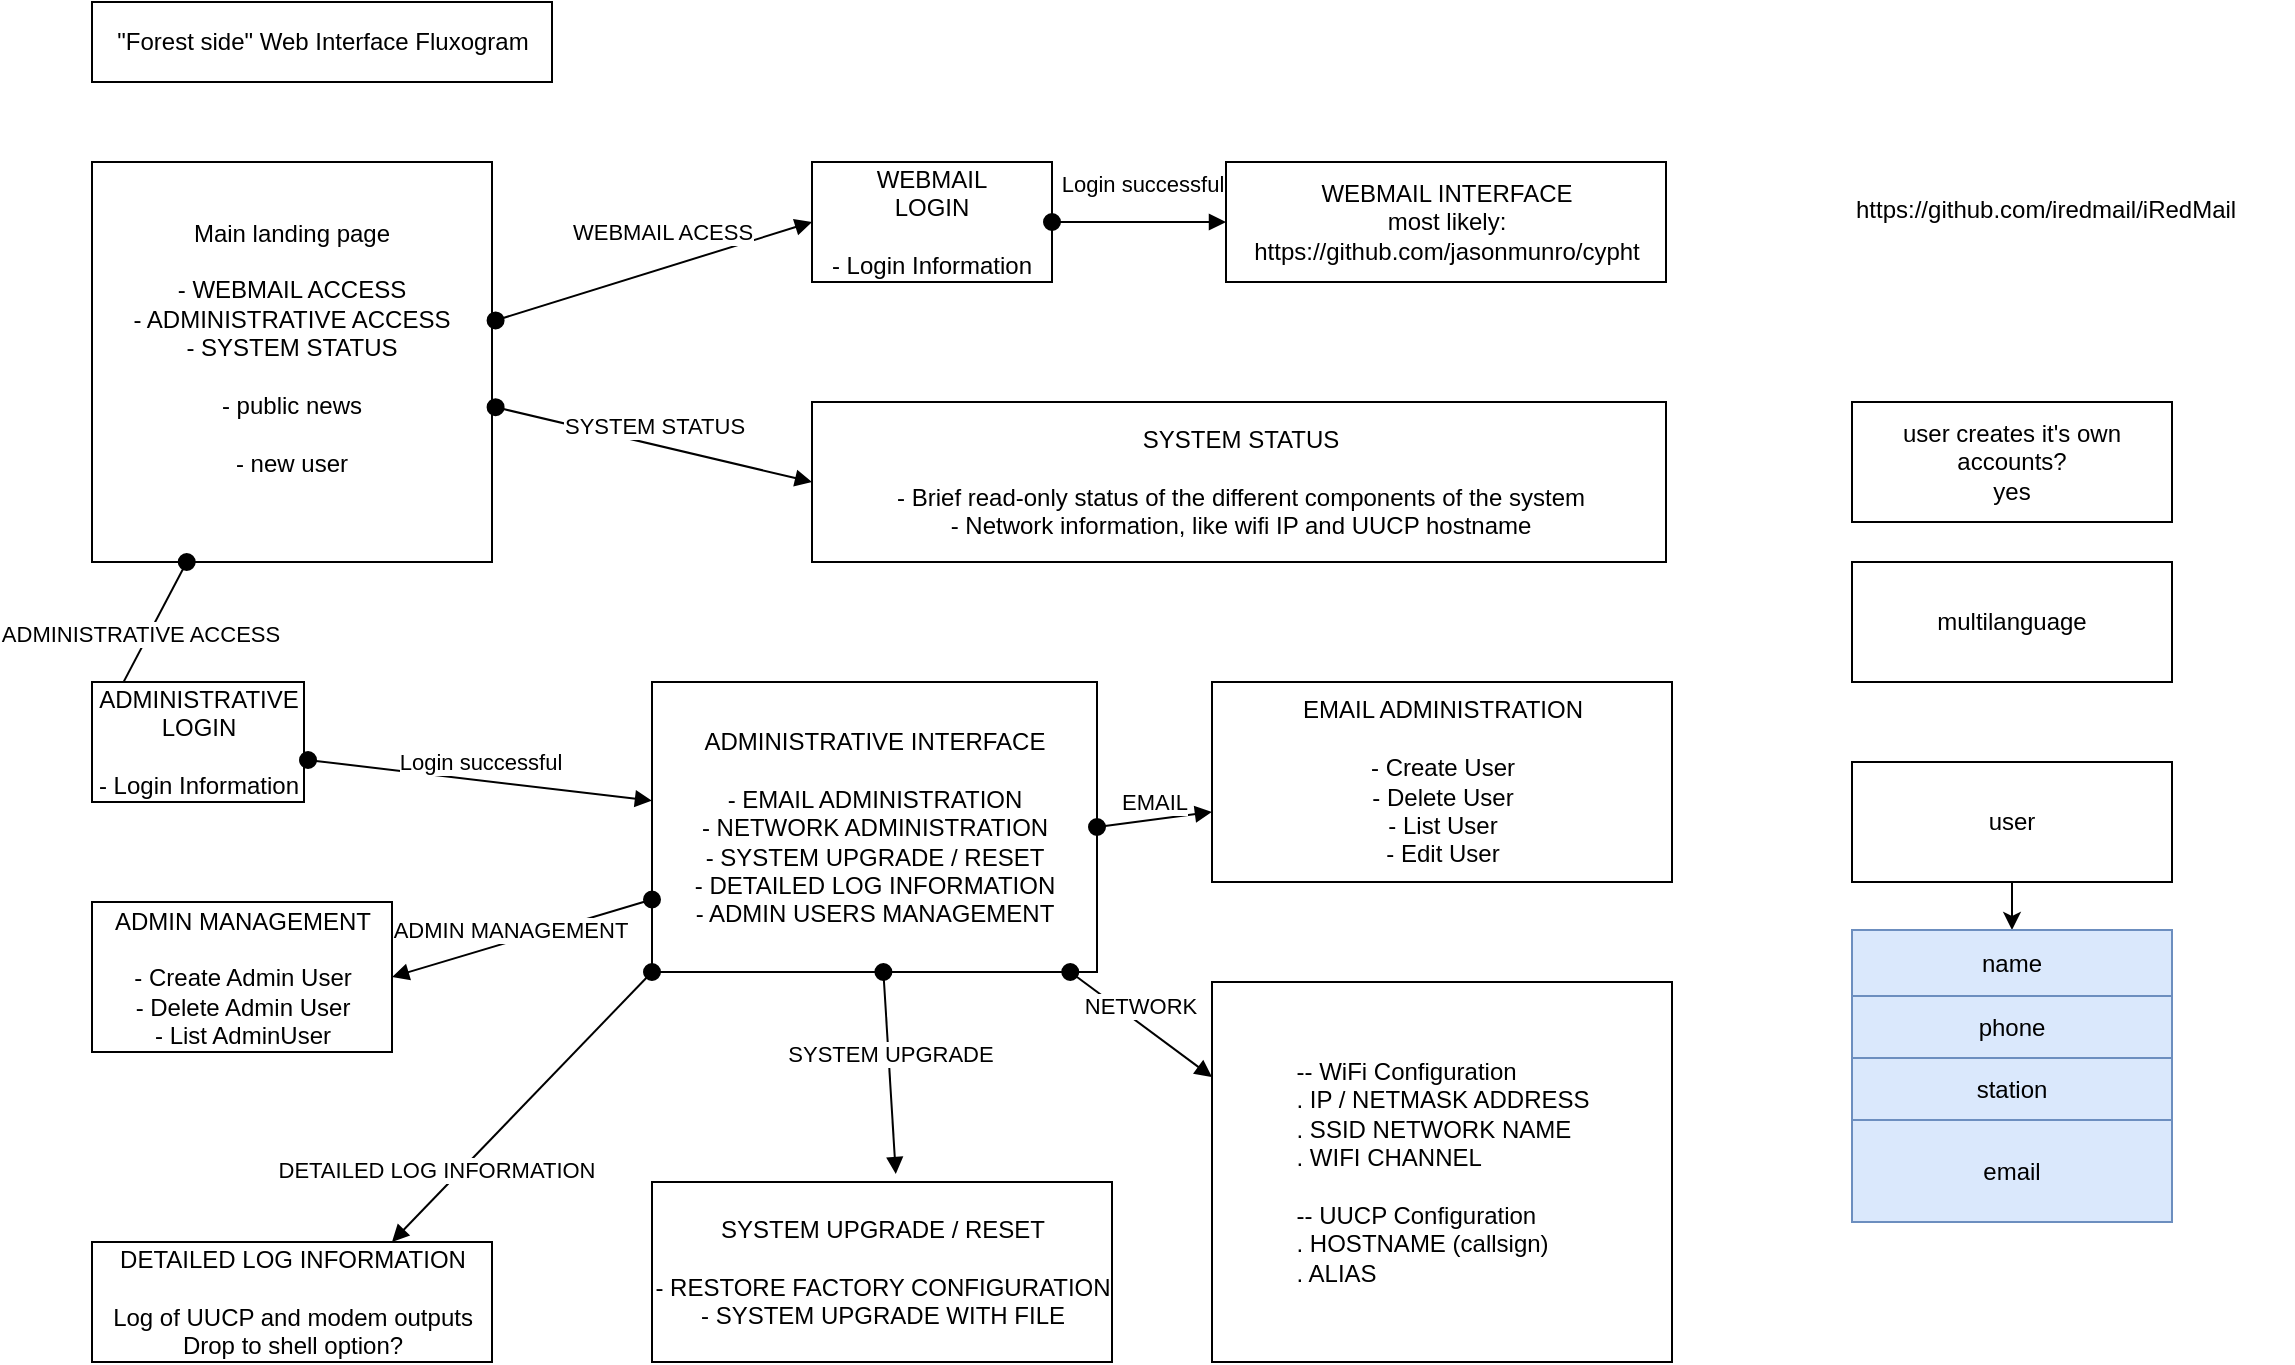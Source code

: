 <mxfile version="13.7.1" type="github">
  <diagram id="xqZ2OV28xCq9xDAmoR5-" name="Page-1">
    <mxGraphModel dx="2012" dy="1796" grid="1" gridSize="10" guides="1" tooltips="1" connect="1" arrows="1" fold="1" page="1" pageScale="1" pageWidth="827" pageHeight="1169" math="0" shadow="0">
      <root>
        <mxCell id="0" />
        <mxCell id="1" parent="0" />
        <mxCell id="u07Ow-o7BdIcJwOrp0N0-1" value="&lt;div&gt;Main landing page&lt;/div&gt;&lt;div&gt;&lt;br&gt;&lt;/div&gt;&lt;div&gt;- WEBMAIL ACCESS&lt;/div&gt;&lt;div&gt;- ADMINISTRATIVE ACCESS&lt;/div&gt;&lt;div&gt;- SYSTEM STATUS&lt;br&gt;&lt;/div&gt;&lt;div&gt;&lt;br&gt;&lt;/div&gt;&lt;div&gt;- public news&lt;/div&gt;&lt;div&gt;&lt;br&gt;&lt;/div&gt;&lt;div&gt;- new user&lt;/div&gt;&lt;div&gt;&lt;br&gt;&lt;/div&gt;" style="whiteSpace=wrap;html=1;aspect=fixed;" parent="1" vertex="1">
          <mxGeometry x="40" y="40" width="200" height="200" as="geometry" />
        </mxCell>
        <mxCell id="u07Ow-o7BdIcJwOrp0N0-2" value="&lt;div&gt;WEBMAIL&lt;/div&gt;&lt;div&gt;LOGIN&lt;br&gt;&lt;/div&gt;&lt;div&gt;&lt;br&gt;&lt;/div&gt;&lt;div&gt;- Login Information&lt;/div&gt;" style="rounded=0;whiteSpace=wrap;html=1;" parent="1" vertex="1">
          <mxGeometry x="400" y="40" width="120" height="60" as="geometry" />
        </mxCell>
        <mxCell id="u07Ow-o7BdIcJwOrp0N0-6" value="&lt;div&gt;WEBMAIL ACESS&lt;/div&gt;" style="html=1;verticalAlign=bottom;startArrow=oval;startFill=1;endArrow=block;startSize=8;exitX=1.009;exitY=0.396;exitDx=0;exitDy=0;exitPerimeter=0;entryX=0;entryY=0.5;entryDx=0;entryDy=0;" parent="1" source="u07Ow-o7BdIcJwOrp0N0-1" target="u07Ow-o7BdIcJwOrp0N0-2" edge="1">
          <mxGeometry x="0.085" y="9" width="60" relative="1" as="geometry">
            <mxPoint x="380" y="380" as="sourcePoint" />
            <mxPoint x="440" y="380" as="targetPoint" />
            <mxPoint as="offset" />
          </mxGeometry>
        </mxCell>
        <mxCell id="u07Ow-o7BdIcJwOrp0N0-7" value="&lt;div&gt;SYSTEM STATUS&lt;/div&gt;&lt;div&gt;&lt;br&gt;&lt;/div&gt;&lt;div&gt;- Brief read-only status of the different components of the system&lt;/div&gt;&lt;div&gt;- Network information, like wifi IP and UUCP hostname&lt;br&gt;&lt;/div&gt;" style="html=1;" parent="1" vertex="1">
          <mxGeometry x="400" y="160" width="427" height="80" as="geometry" />
        </mxCell>
        <mxCell id="u07Ow-o7BdIcJwOrp0N0-8" value="SYSTEM STATUS" style="html=1;verticalAlign=bottom;startArrow=oval;startFill=1;endArrow=block;startSize=8;exitX=1.009;exitY=0.613;exitDx=0;exitDy=0;exitPerimeter=0;entryX=0;entryY=0.5;entryDx=0;entryDy=0;" parent="1" source="u07Ow-o7BdIcJwOrp0N0-1" target="u07Ow-o7BdIcJwOrp0N0-7" edge="1">
          <mxGeometry width="60" relative="1" as="geometry">
            <mxPoint x="380" y="380" as="sourcePoint" />
            <mxPoint x="440" y="380" as="targetPoint" />
          </mxGeometry>
        </mxCell>
        <mxCell id="u07Ow-o7BdIcJwOrp0N0-9" value="&lt;div&gt;WEBMAIL INTERFACE&lt;br&gt;&lt;/div&gt;&lt;div&gt;most likely:&lt;/div&gt;&lt;div&gt; https://github.com/jasonmunro/cypht&lt;br&gt;&lt;/div&gt;" style="html=1;" parent="1" vertex="1">
          <mxGeometry x="607" y="40" width="220" height="60" as="geometry" />
        </mxCell>
        <mxCell id="u07Ow-o7BdIcJwOrp0N0-10" value="&lt;div&gt;ADMINISTRATIVE ACCESS&lt;/div&gt;" style="html=1;verticalAlign=bottom;startArrow=oval;startFill=1;endArrow=block;startSize=8;entryX=0;entryY=0.5;entryDx=0;entryDy=0;" parent="1" source="u07Ow-o7BdIcJwOrp0N0-1" target="u07Ow-o7BdIcJwOrp0N0-14" edge="1">
          <mxGeometry width="60" relative="1" as="geometry">
            <mxPoint x="280" y="250" as="sourcePoint" />
            <mxPoint x="380" y="330" as="targetPoint" />
          </mxGeometry>
        </mxCell>
        <mxCell id="u07Ow-o7BdIcJwOrp0N0-11" value="&lt;div&gt;Login successful&lt;/div&gt;" style="html=1;verticalAlign=bottom;startArrow=oval;startFill=1;endArrow=block;startSize=8;entryX=0;entryY=0.5;entryDx=0;entryDy=0;exitX=1;exitY=0.5;exitDx=0;exitDy=0;" parent="1" source="u07Ow-o7BdIcJwOrp0N0-2" target="u07Ow-o7BdIcJwOrp0N0-9" edge="1">
          <mxGeometry x="0.031" y="10" width="60" relative="1" as="geometry">
            <mxPoint x="534" y="90" as="sourcePoint" />
            <mxPoint x="594" y="90" as="targetPoint" />
            <mxPoint as="offset" />
          </mxGeometry>
        </mxCell>
        <mxCell id="u07Ow-o7BdIcJwOrp0N0-12" value="&lt;div&gt;ADMINISTRATIVE INTERFACE&lt;/div&gt;&lt;div&gt;&lt;br&gt;&lt;/div&gt;&lt;div&gt;- EMAIL ADMINISTRATION&lt;/div&gt;&lt;div&gt;- NETWORK ADMINISTRATION&lt;/div&gt;&lt;div&gt;- SYSTEM UPGRADE / RESET&lt;br&gt;&lt;/div&gt;&lt;div&gt;- DETAILED LOG INFORMATION&lt;/div&gt;&lt;div&gt;- ADMIN USERS MANAGEMENT&lt;br&gt;&lt;/div&gt;" style="html=1;" parent="1" vertex="1">
          <mxGeometry x="320" y="300" width="222.5" height="145" as="geometry" />
        </mxCell>
        <mxCell id="u07Ow-o7BdIcJwOrp0N0-14" value="&lt;div&gt;ADMINISTRATIVE&lt;/div&gt;&lt;div&gt;LOGIN&lt;/div&gt;&lt;div&gt;&lt;br&gt;&lt;/div&gt;&lt;div&gt;- Login Information&lt;br&gt;&lt;/div&gt;" style="html=1;" parent="1" vertex="1">
          <mxGeometry x="40" y="300" width="106" height="60" as="geometry" />
        </mxCell>
        <mxCell id="u07Ow-o7BdIcJwOrp0N0-17" value="&lt;div&gt;Login successful&lt;/div&gt;" style="html=1;verticalAlign=bottom;startArrow=oval;startFill=1;endArrow=block;startSize=8;exitX=1.019;exitY=0.65;exitDx=0;exitDy=0;exitPerimeter=0;" parent="1" source="u07Ow-o7BdIcJwOrp0N0-14" target="u07Ow-o7BdIcJwOrp0N0-12" edge="1">
          <mxGeometry width="60" relative="1" as="geometry">
            <mxPoint x="430" y="410" as="sourcePoint" />
            <mxPoint x="490" y="410" as="targetPoint" />
          </mxGeometry>
        </mxCell>
        <mxCell id="u07Ow-o7BdIcJwOrp0N0-22" value="&quot;Forest side&quot; Web Interface Fluxogram" style="html=1;" parent="1" vertex="1">
          <mxGeometry x="40" y="-40" width="230" height="40" as="geometry" />
        </mxCell>
        <mxCell id="u07Ow-o7BdIcJwOrp0N0-23" value="&lt;div&gt;EMAIL&lt;/div&gt;" style="html=1;verticalAlign=bottom;startArrow=oval;startFill=1;endArrow=block;startSize=8;exitX=1;exitY=0.5;exitDx=0;exitDy=0;" parent="1" source="u07Ow-o7BdIcJwOrp0N0-12" target="u07Ow-o7BdIcJwOrp0N0-24" edge="1">
          <mxGeometry width="60" relative="1" as="geometry">
            <mxPoint x="380" y="380" as="sourcePoint" />
            <mxPoint x="550" y="300" as="targetPoint" />
          </mxGeometry>
        </mxCell>
        <mxCell id="u07Ow-o7BdIcJwOrp0N0-24" value="&lt;div&gt;EMAIL ADMINISTRATION&lt;/div&gt;&lt;div&gt;&lt;br&gt;&lt;/div&gt;&lt;div&gt;- Create User&lt;/div&gt;&lt;div&gt;- Delete User&lt;/div&gt;&lt;div&gt;- List User&lt;/div&gt;&lt;div&gt;- Edit User&lt;/div&gt;" style="html=1;" parent="1" vertex="1">
          <mxGeometry x="600" y="300" width="230" height="100" as="geometry" />
        </mxCell>
        <mxCell id="u07Ow-o7BdIcJwOrp0N0-25" value="&lt;div align=&quot;left&quot;&gt;-- WiFi Configuration&lt;/div&gt;&lt;div align=&quot;left&quot;&gt;. IP / NETMASK ADDRESS&lt;/div&gt;&lt;div align=&quot;left&quot;&gt;. SSID NETWORK NAME&lt;/div&gt;&lt;div align=&quot;left&quot;&gt;. WIFI CHANNEL&lt;/div&gt;&lt;div align=&quot;left&quot;&gt;&lt;br&gt;&lt;/div&gt;&lt;div align=&quot;left&quot;&gt;-- UUCP Configuration&lt;/div&gt;&lt;div align=&quot;left&quot;&gt;. HOSTNAME (callsign)&lt;br&gt;&lt;/div&gt;&lt;div align=&quot;left&quot;&gt;. ALIAS&lt;br&gt;&lt;/div&gt;" style="html=1;" parent="1" vertex="1">
          <mxGeometry x="600" y="450" width="230" height="190" as="geometry" />
        </mxCell>
        <mxCell id="u07Ow-o7BdIcJwOrp0N0-26" value="NETWORK" style="html=1;verticalAlign=bottom;startArrow=oval;startFill=1;endArrow=block;startSize=8;entryX=0;entryY=0.25;entryDx=0;entryDy=0;" parent="1" target="u07Ow-o7BdIcJwOrp0N0-25" edge="1" source="u07Ow-o7BdIcJwOrp0N0-12">
          <mxGeometry width="60" relative="1" as="geometry">
            <mxPoint x="475" y="380" as="sourcePoint" />
            <mxPoint x="535" y="380" as="targetPoint" />
          </mxGeometry>
        </mxCell>
        <mxCell id="u07Ow-o7BdIcJwOrp0N0-28" value="&lt;div&gt;SYSTEM UPGRADE / RESET&lt;/div&gt;&lt;div&gt;&lt;br&gt;&lt;/div&gt;&lt;div&gt;- RESTORE FACTORY CONFIGURATION&lt;/div&gt;&lt;div&gt;- SYSTEM UPGRADE WITH FILE&lt;br&gt;&lt;/div&gt;" style="html=1;" parent="1" vertex="1">
          <mxGeometry x="320" y="550" width="230" height="90" as="geometry" />
        </mxCell>
        <mxCell id="u07Ow-o7BdIcJwOrp0N0-29" value="SYSTEM UPGRADE" style="html=1;verticalAlign=bottom;startArrow=oval;startFill=1;endArrow=block;startSize=8;entryX=0.53;entryY=-0.044;entryDx=0;entryDy=0;entryPerimeter=0;" parent="1" source="u07Ow-o7BdIcJwOrp0N0-12" target="u07Ow-o7BdIcJwOrp0N0-28" edge="1">
          <mxGeometry width="60" relative="1" as="geometry">
            <mxPoint x="380" y="380" as="sourcePoint" />
            <mxPoint x="440" y="380" as="targetPoint" />
          </mxGeometry>
        </mxCell>
        <mxCell id="u07Ow-o7BdIcJwOrp0N0-30" value="&lt;div&gt;DETAILED LOG INFORMATION&lt;/div&gt;&lt;div&gt;&lt;br&gt;&lt;/div&gt;&lt;div&gt;Log of UUCP and modem outputs&lt;/div&gt;&lt;div&gt;Drop to shell option?&lt;br&gt;&lt;/div&gt;" style="html=1;" parent="1" vertex="1">
          <mxGeometry x="40" y="580" width="200" height="60" as="geometry" />
        </mxCell>
        <mxCell id="u07Ow-o7BdIcJwOrp0N0-32" value="DETAILED LOG INFORMATION" style="html=1;verticalAlign=bottom;startArrow=oval;startFill=1;endArrow=block;startSize=8;exitX=0;exitY=1;exitDx=0;exitDy=0;entryX=0.75;entryY=0;entryDx=0;entryDy=0;" parent="1" source="u07Ow-o7BdIcJwOrp0N0-12" target="u07Ow-o7BdIcJwOrp0N0-30" edge="1">
          <mxGeometry x="0.63" y="-3" width="60" relative="1" as="geometry">
            <mxPoint x="240" y="470" as="sourcePoint" />
            <mxPoint x="300" y="470" as="targetPoint" />
            <mxPoint as="offset" />
          </mxGeometry>
        </mxCell>
        <mxCell id="u07Ow-o7BdIcJwOrp0N0-34" value="&lt;div&gt;ADMIN MANAGEMENT&lt;/div&gt;&lt;div&gt;&lt;br&gt;&lt;/div&gt;&lt;div&gt;- Create Admin User&lt;/div&gt;&lt;div&gt;- Delete Admin User&lt;/div&gt;&lt;div&gt;- List AdminUser&lt;br&gt;&lt;/div&gt;" style="html=1;" parent="1" vertex="1">
          <mxGeometry x="40" y="410" width="150" height="75" as="geometry" />
        </mxCell>
        <mxCell id="u07Ow-o7BdIcJwOrp0N0-35" value="ADMIN MANAGEMENT" style="html=1;verticalAlign=bottom;startArrow=oval;startFill=1;endArrow=block;startSize=8;entryX=1;entryY=0.5;entryDx=0;entryDy=0;exitX=0;exitY=0.75;exitDx=0;exitDy=0;" parent="1" source="u07Ow-o7BdIcJwOrp0N0-12" target="u07Ow-o7BdIcJwOrp0N0-34" edge="1">
          <mxGeometry x="0.114" y="3" width="60" relative="1" as="geometry">
            <mxPoint x="380" y="380" as="sourcePoint" />
            <mxPoint x="440" y="380" as="targetPoint" />
            <mxPoint as="offset" />
          </mxGeometry>
        </mxCell>
        <UserObject label="https://github.com/iredmail/iRedMail" link="https://github.com/iredmail/iRedMail" id="Okg7-W8hnO9gK6_EVltw-1">
          <mxCell style="text;whiteSpace=wrap;html=1;" vertex="1" parent="1">
            <mxGeometry x="920" y="50" width="220" height="30" as="geometry" />
          </mxCell>
        </UserObject>
        <mxCell id="Okg7-W8hnO9gK6_EVltw-3" value="user creates it&#39;s own accounts?&lt;br&gt;yes" style="whiteSpace=wrap;html=1;" vertex="1" parent="1">
          <mxGeometry x="920" y="160" width="160" height="60" as="geometry" />
        </mxCell>
        <mxCell id="Okg7-W8hnO9gK6_EVltw-5" value="multilanguage" style="rounded=0;whiteSpace=wrap;html=1;" vertex="1" parent="1">
          <mxGeometry x="920" y="240" width="160" height="60" as="geometry" />
        </mxCell>
        <mxCell id="Okg7-W8hnO9gK6_EVltw-6" style="edgeStyle=orthogonalEdgeStyle;rounded=0;orthogonalLoop=1;jettySize=auto;html=1;exitX=0.5;exitY=1;exitDx=0;exitDy=0;entryX=0.5;entryY=0;entryDx=0;entryDy=0;" edge="1" parent="1" source="Okg7-W8hnO9gK6_EVltw-7" target="Okg7-W8hnO9gK6_EVltw-8">
          <mxGeometry relative="1" as="geometry" />
        </mxCell>
        <mxCell id="Okg7-W8hnO9gK6_EVltw-7" value="user" style="rounded=0;whiteSpace=wrap;html=1;" vertex="1" parent="1">
          <mxGeometry x="920" y="340" width="160" height="60" as="geometry" />
        </mxCell>
        <mxCell id="Okg7-W8hnO9gK6_EVltw-8" value="name" style="rounded=0;whiteSpace=wrap;html=1;fillColor=#dae8fc;strokeColor=#6c8ebf;" vertex="1" parent="1">
          <mxGeometry x="920" y="424" width="160" height="33" as="geometry" />
        </mxCell>
        <mxCell id="Okg7-W8hnO9gK6_EVltw-9" value="phone" style="rounded=0;whiteSpace=wrap;html=1;fillColor=#dae8fc;strokeColor=#6c8ebf;" vertex="1" parent="1">
          <mxGeometry x="920" y="457" width="160" height="31" as="geometry" />
        </mxCell>
        <mxCell id="Okg7-W8hnO9gK6_EVltw-10" style="edgeStyle=orthogonalEdgeStyle;rounded=0;orthogonalLoop=1;jettySize=auto;html=1;exitX=0.5;exitY=1;exitDx=0;exitDy=0;fillColor=#dae8fc;strokeColor=#6c8ebf;" edge="1" parent="1" source="Okg7-W8hnO9gK6_EVltw-9" target="Okg7-W8hnO9gK6_EVltw-9">
          <mxGeometry relative="1" as="geometry" />
        </mxCell>
        <mxCell id="Okg7-W8hnO9gK6_EVltw-11" value="station" style="rounded=0;whiteSpace=wrap;html=1;fillColor=#dae8fc;strokeColor=#6c8ebf;" vertex="1" parent="1">
          <mxGeometry x="920" y="488" width="160" height="31" as="geometry" />
        </mxCell>
        <mxCell id="Okg7-W8hnO9gK6_EVltw-12" value="email" style="rounded=0;whiteSpace=wrap;html=1;fillColor=#dae8fc;strokeColor=#6c8ebf;" vertex="1" parent="1">
          <mxGeometry x="920" y="519" width="160" height="51" as="geometry" />
        </mxCell>
        <mxCell id="Okg7-W8hnO9gK6_EVltw-13" style="edgeStyle=orthogonalEdgeStyle;rounded=0;orthogonalLoop=1;jettySize=auto;html=1;exitX=0.5;exitY=1;exitDx=0;exitDy=0;" edge="1" parent="1" source="u07Ow-o7BdIcJwOrp0N0-1" target="u07Ow-o7BdIcJwOrp0N0-1">
          <mxGeometry relative="1" as="geometry" />
        </mxCell>
      </root>
    </mxGraphModel>
  </diagram>
</mxfile>
